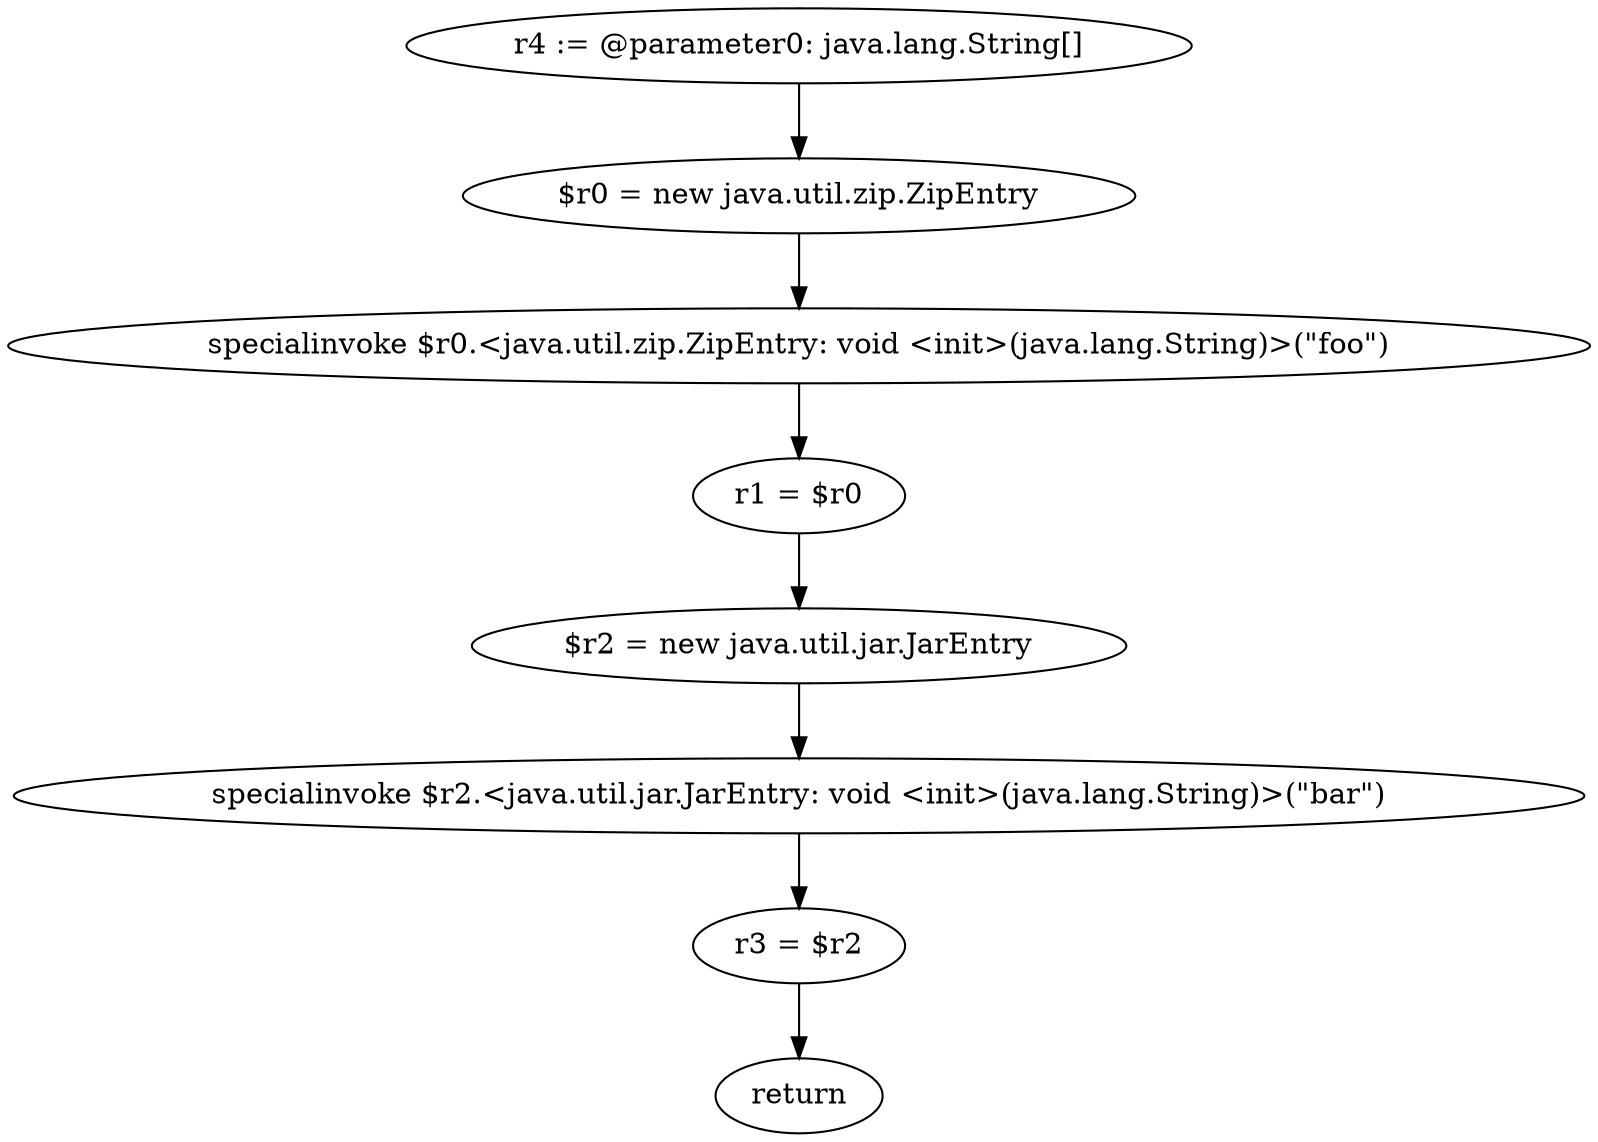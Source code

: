 digraph "unitGraph" {
    "r4 := @parameter0: java.lang.String[]"
    "$r0 = new java.util.zip.ZipEntry"
    "specialinvoke $r0.<java.util.zip.ZipEntry: void <init>(java.lang.String)>(\"foo\")"
    "r1 = $r0"
    "$r2 = new java.util.jar.JarEntry"
    "specialinvoke $r2.<java.util.jar.JarEntry: void <init>(java.lang.String)>(\"bar\")"
    "r3 = $r2"
    "return"
    "r4 := @parameter0: java.lang.String[]"->"$r0 = new java.util.zip.ZipEntry";
    "$r0 = new java.util.zip.ZipEntry"->"specialinvoke $r0.<java.util.zip.ZipEntry: void <init>(java.lang.String)>(\"foo\")";
    "specialinvoke $r0.<java.util.zip.ZipEntry: void <init>(java.lang.String)>(\"foo\")"->"r1 = $r0";
    "r1 = $r0"->"$r2 = new java.util.jar.JarEntry";
    "$r2 = new java.util.jar.JarEntry"->"specialinvoke $r2.<java.util.jar.JarEntry: void <init>(java.lang.String)>(\"bar\")";
    "specialinvoke $r2.<java.util.jar.JarEntry: void <init>(java.lang.String)>(\"bar\")"->"r3 = $r2";
    "r3 = $r2"->"return";
}

